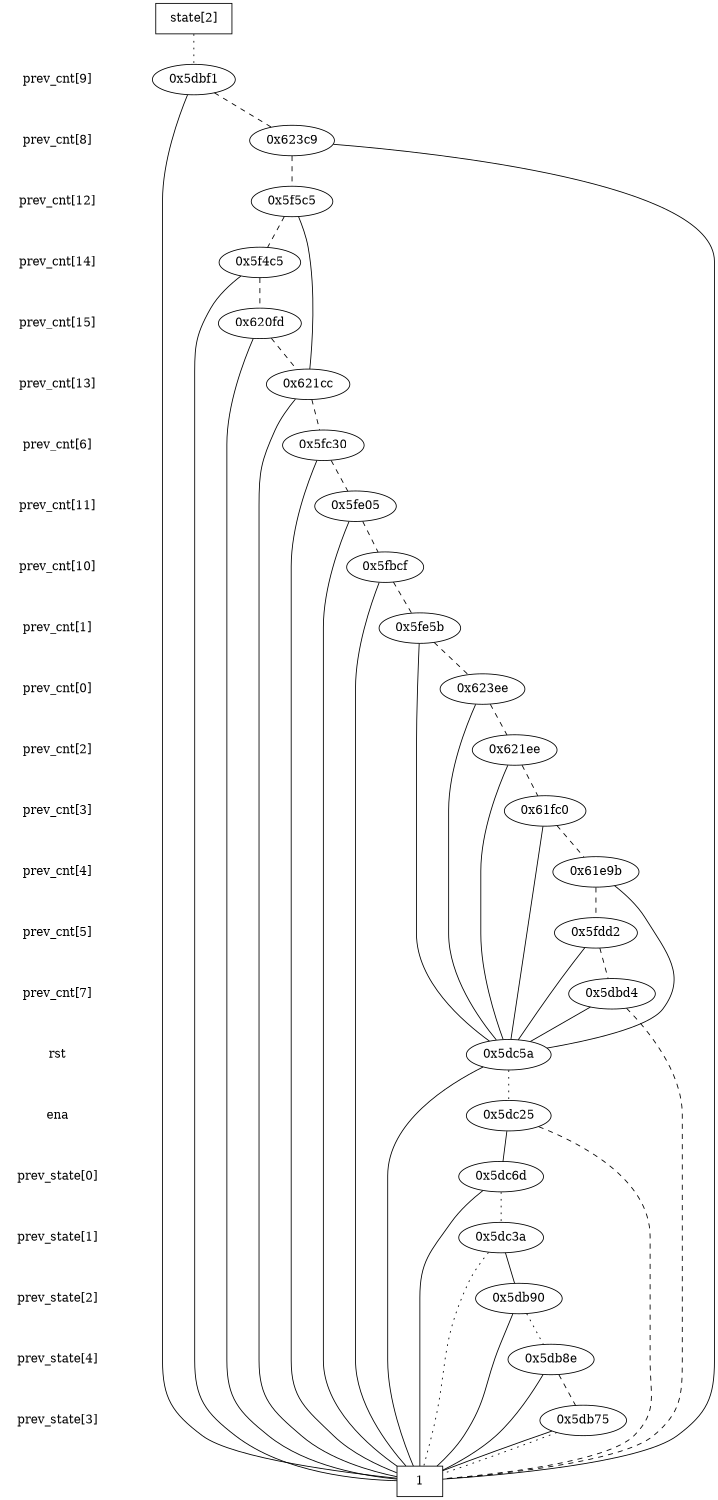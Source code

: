 digraph "DD" {
size = "7.5,10"
center = true;
edge [dir = none];
{ node [shape = plaintext];
  edge [style = invis];
  "CONST NODES" [style = invis];
" prev_cnt[9] " -> " prev_cnt[8] " -> " prev_cnt[12] " -> " prev_cnt[14] " -> " prev_cnt[15] " -> " prev_cnt[13] " -> " prev_cnt[6] " -> " prev_cnt[11] " -> " prev_cnt[10] " -> " prev_cnt[1] " -> " prev_cnt[0] " -> " prev_cnt[2] " -> " prev_cnt[3] " -> " prev_cnt[4] " -> " prev_cnt[5] " -> " prev_cnt[7] " -> " rst " -> " ena " -> " prev_state[0] " -> " prev_state[1] " -> " prev_state[2] " -> " prev_state[4] " -> " prev_state[3] " -> "CONST NODES"; 
}
{ rank = same; node [shape = box]; edge [style = invis];
"  state[2]  "; }
{ rank = same; " prev_cnt[9] ";
"0x5dbf1";
}
{ rank = same; " prev_cnt[8] ";
"0x623c9";
}
{ rank = same; " prev_cnt[12] ";
"0x5f5c5";
}
{ rank = same; " prev_cnt[14] ";
"0x5f4c5";
}
{ rank = same; " prev_cnt[15] ";
"0x620fd";
}
{ rank = same; " prev_cnt[13] ";
"0x621cc";
}
{ rank = same; " prev_cnt[6] ";
"0x5fc30";
}
{ rank = same; " prev_cnt[11] ";
"0x5fe05";
}
{ rank = same; " prev_cnt[10] ";
"0x5fbcf";
}
{ rank = same; " prev_cnt[1] ";
"0x5fe5b";
}
{ rank = same; " prev_cnt[0] ";
"0x623ee";
}
{ rank = same; " prev_cnt[2] ";
"0x621ee";
}
{ rank = same; " prev_cnt[3] ";
"0x61fc0";
}
{ rank = same; " prev_cnt[4] ";
"0x61e9b";
}
{ rank = same; " prev_cnt[5] ";
"0x5fdd2";
}
{ rank = same; " prev_cnt[7] ";
"0x5dbd4";
}
{ rank = same; " rst ";
"0x5dc5a";
}
{ rank = same; " ena ";
"0x5dc25";
}
{ rank = same; " prev_state[0] ";
"0x5dc6d";
}
{ rank = same; " prev_state[1] ";
"0x5dc3a";
}
{ rank = same; " prev_state[2] ";
"0x5db90";
}
{ rank = same; " prev_state[4] ";
"0x5db8e";
}
{ rank = same; " prev_state[3] ";
"0x5db75";
}
{ rank = same; "CONST NODES";
{ node [shape = box]; "0x5db40";
}
}
"  state[2]  " -> "0x5dbf1" [style = dotted];
"0x5dbf1" -> "0x5db40";
"0x5dbf1" -> "0x623c9" [style = dashed];
"0x623c9" -> "0x5db40";
"0x623c9" -> "0x5f5c5" [style = dashed];
"0x5f5c5" -> "0x621cc";
"0x5f5c5" -> "0x5f4c5" [style = dashed];
"0x5f4c5" -> "0x5db40";
"0x5f4c5" -> "0x620fd" [style = dashed];
"0x620fd" -> "0x5db40";
"0x620fd" -> "0x621cc" [style = dashed];
"0x621cc" -> "0x5db40";
"0x621cc" -> "0x5fc30" [style = dashed];
"0x5fc30" -> "0x5db40";
"0x5fc30" -> "0x5fe05" [style = dashed];
"0x5fe05" -> "0x5db40";
"0x5fe05" -> "0x5fbcf" [style = dashed];
"0x5fbcf" -> "0x5db40";
"0x5fbcf" -> "0x5fe5b" [style = dashed];
"0x5fe5b" -> "0x5dc5a";
"0x5fe5b" -> "0x623ee" [style = dashed];
"0x623ee" -> "0x5dc5a";
"0x623ee" -> "0x621ee" [style = dashed];
"0x621ee" -> "0x5dc5a";
"0x621ee" -> "0x61fc0" [style = dashed];
"0x61fc0" -> "0x5dc5a";
"0x61fc0" -> "0x61e9b" [style = dashed];
"0x61e9b" -> "0x5dc5a";
"0x61e9b" -> "0x5fdd2" [style = dashed];
"0x5fdd2" -> "0x5dc5a";
"0x5fdd2" -> "0x5dbd4" [style = dashed];
"0x5dbd4" -> "0x5dc5a";
"0x5dbd4" -> "0x5db40" [style = dashed];
"0x5dc5a" -> "0x5db40";
"0x5dc5a" -> "0x5dc25" [style = dotted];
"0x5dc25" -> "0x5dc6d";
"0x5dc25" -> "0x5db40" [style = dashed];
"0x5dc6d" -> "0x5db40";
"0x5dc6d" -> "0x5dc3a" [style = dotted];
"0x5dc3a" -> "0x5db90";
"0x5dc3a" -> "0x5db40" [style = dotted];
"0x5db90" -> "0x5db40";
"0x5db90" -> "0x5db8e" [style = dotted];
"0x5db8e" -> "0x5db40";
"0x5db8e" -> "0x5db75" [style = dashed];
"0x5db75" -> "0x5db40";
"0x5db75" -> "0x5db40" [style = dotted];
"0x5db40" [label = "1"];
}
